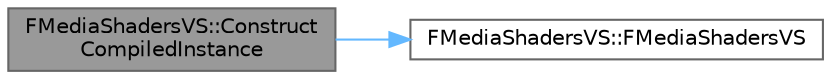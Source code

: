 digraph "FMediaShadersVS::ConstructCompiledInstance"
{
 // INTERACTIVE_SVG=YES
 // LATEX_PDF_SIZE
  bgcolor="transparent";
  edge [fontname=Helvetica,fontsize=10,labelfontname=Helvetica,labelfontsize=10];
  node [fontname=Helvetica,fontsize=10,shape=box,height=0.2,width=0.4];
  rankdir="LR";
  Node1 [id="Node000001",label="FMediaShadersVS::Construct\lCompiledInstance",height=0.2,width=0.4,color="gray40", fillcolor="grey60", style="filled", fontcolor="black",tooltip=" "];
  Node1 -> Node2 [id="edge1_Node000001_Node000002",color="steelblue1",style="solid",tooltip=" "];
  Node2 [id="Node000002",label="FMediaShadersVS::FMediaShadersVS",height=0.2,width=0.4,color="grey40", fillcolor="white", style="filled",URL="$d2/d41/classFMediaShadersVS.html#a686a708312b1620cc0748b83a0d434e6",tooltip="Default constructor."];
}
